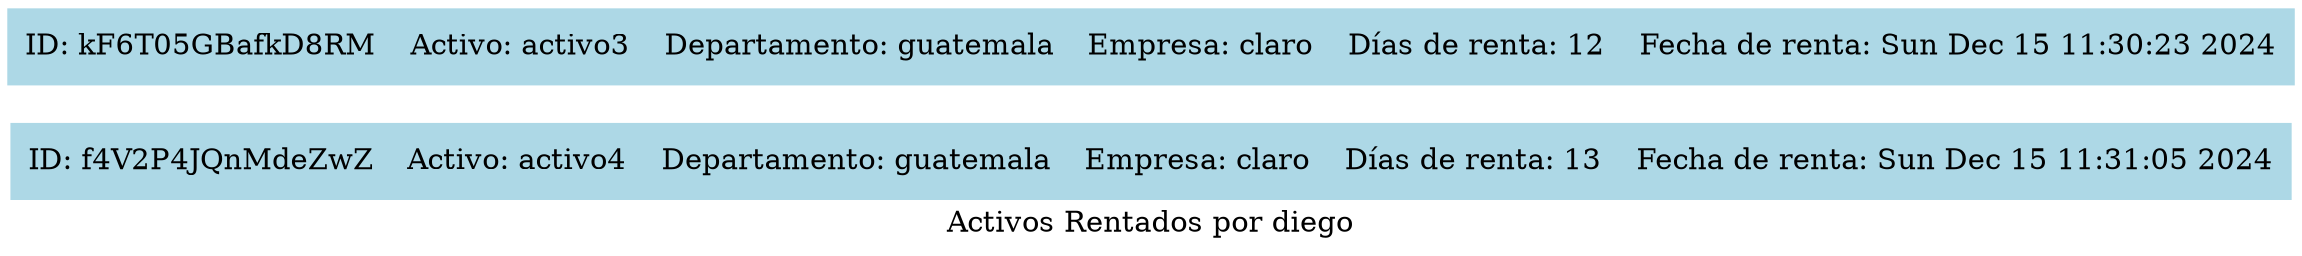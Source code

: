 digraph ActivosRentados {
    rankdir=LR;
    node [shape=record, style=filled, color=lightblue];
    label="Activos Rentados por diego";

    f4V2P4JQnMdeZwZ [label="{ID: f4V2P4JQnMdeZwZ|Activo: activo4|Departamento: guatemala|Empresa: claro|Días de renta: 13|Fecha de renta: Sun Dec 15 11:31:05 2024
}"];
    kF6T05GBafkD8RM [label="{ID: kF6T05GBafkD8RM|Activo: activo3|Departamento: guatemala|Empresa: claro|Días de renta: 12|Fecha de renta: Sun Dec 15 11:30:23 2024
}"];
}
